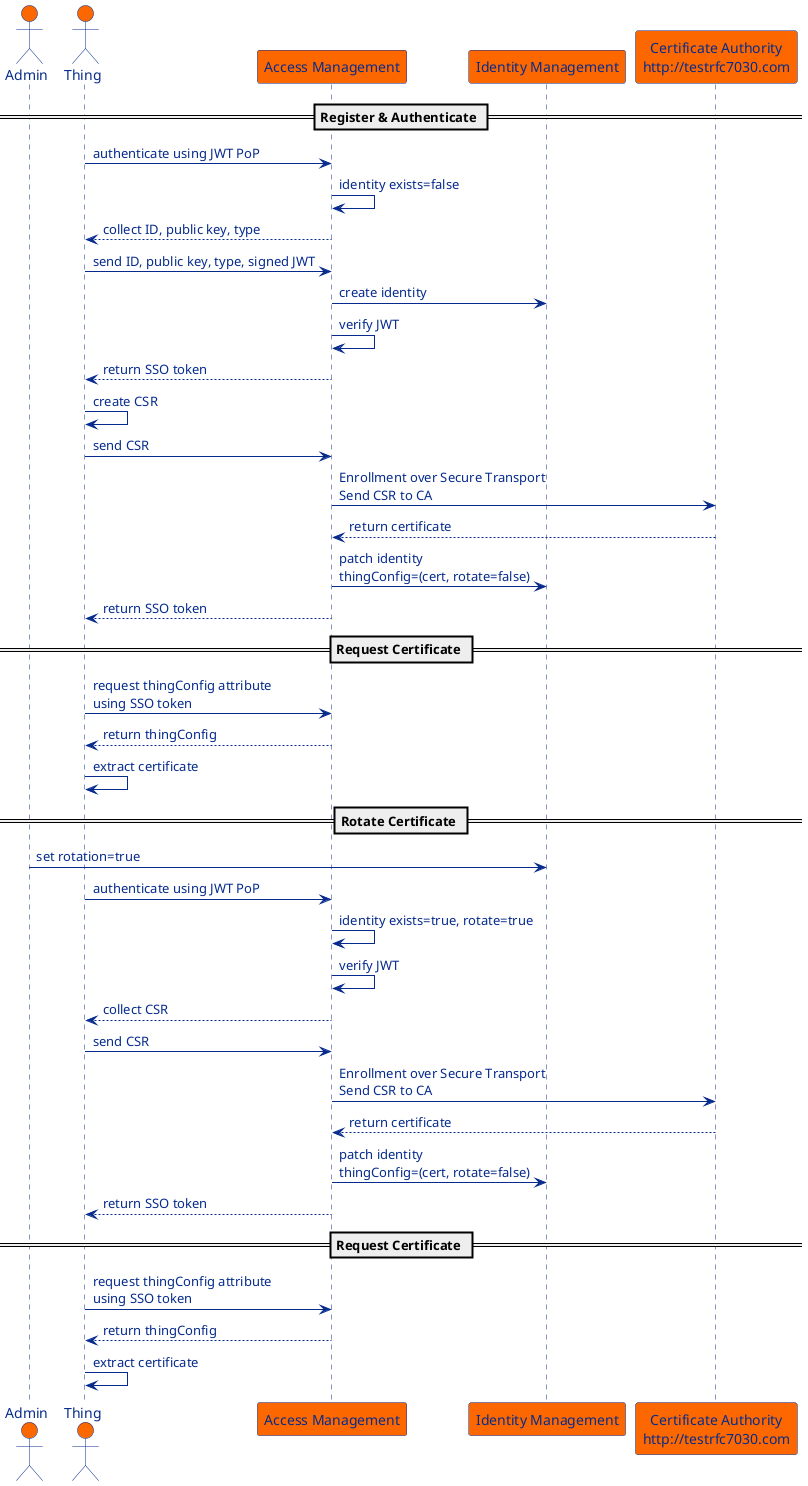 @startuml

skinparam sequence {
    ArrowFontColor #062b8c
    ArrowColor #062b8c
    LifeLineBorderColor #062b8c

    ParticipantBorderColor #062b8c
    ParticipantBackgroundColor #fc6700
    ParticipantFontColor #062b8c

    ActorBorderColor #062b8c
    ActorBackgroundColor #fc6700
    ActorFontColor #062b8c
}

actor "Admin" as ad
actor "Thing" as th
participant "Access Management" as am
participant "Identity Management" as idm
participant "Certificate Authority\nhttp://testrfc7030.com" as ca

== Register & Authenticate ==
th -> am : authenticate using JWT PoP
am -> am : identity exists=false
am --> th : collect ID, public key, type
th -> am : send ID, public key, type, signed JWT
am -> idm : create identity
am -> am : verify JWT
am --> th : return SSO token
th -> th : create CSR
th -> am : send CSR
am -> ca : Enrollment over Secure Transport\nSend CSR to CA
ca --> am : return certificate
am -> idm : patch identity\nthingConfig=(cert, rotate=false)
am --> th : return SSO token

== Request Certificate ==
th -> am : request thingConfig attribute\nusing SSO token
am --> th : return thingConfig
th -> th : extract certificate

== Rotate Certificate ==
ad -> idm : set rotation=true
th -> am : authenticate using JWT PoP
am -> am : identity exists=true, rotate=true
am -> am : verify JWT
am --> th : collect CSR
th -> am : send CSR
am -> ca : Enrollment over Secure Transport\nSend CSR to CA
ca --> am : return certificate
am -> idm : patch identity\nthingConfig=(cert, rotate=false)
am --> th : return SSO token

== Request Certificate ==
th -> am : request thingConfig attribute\nusing SSO token
am --> th : return thingConfig
th -> th : extract certificate

@enduml